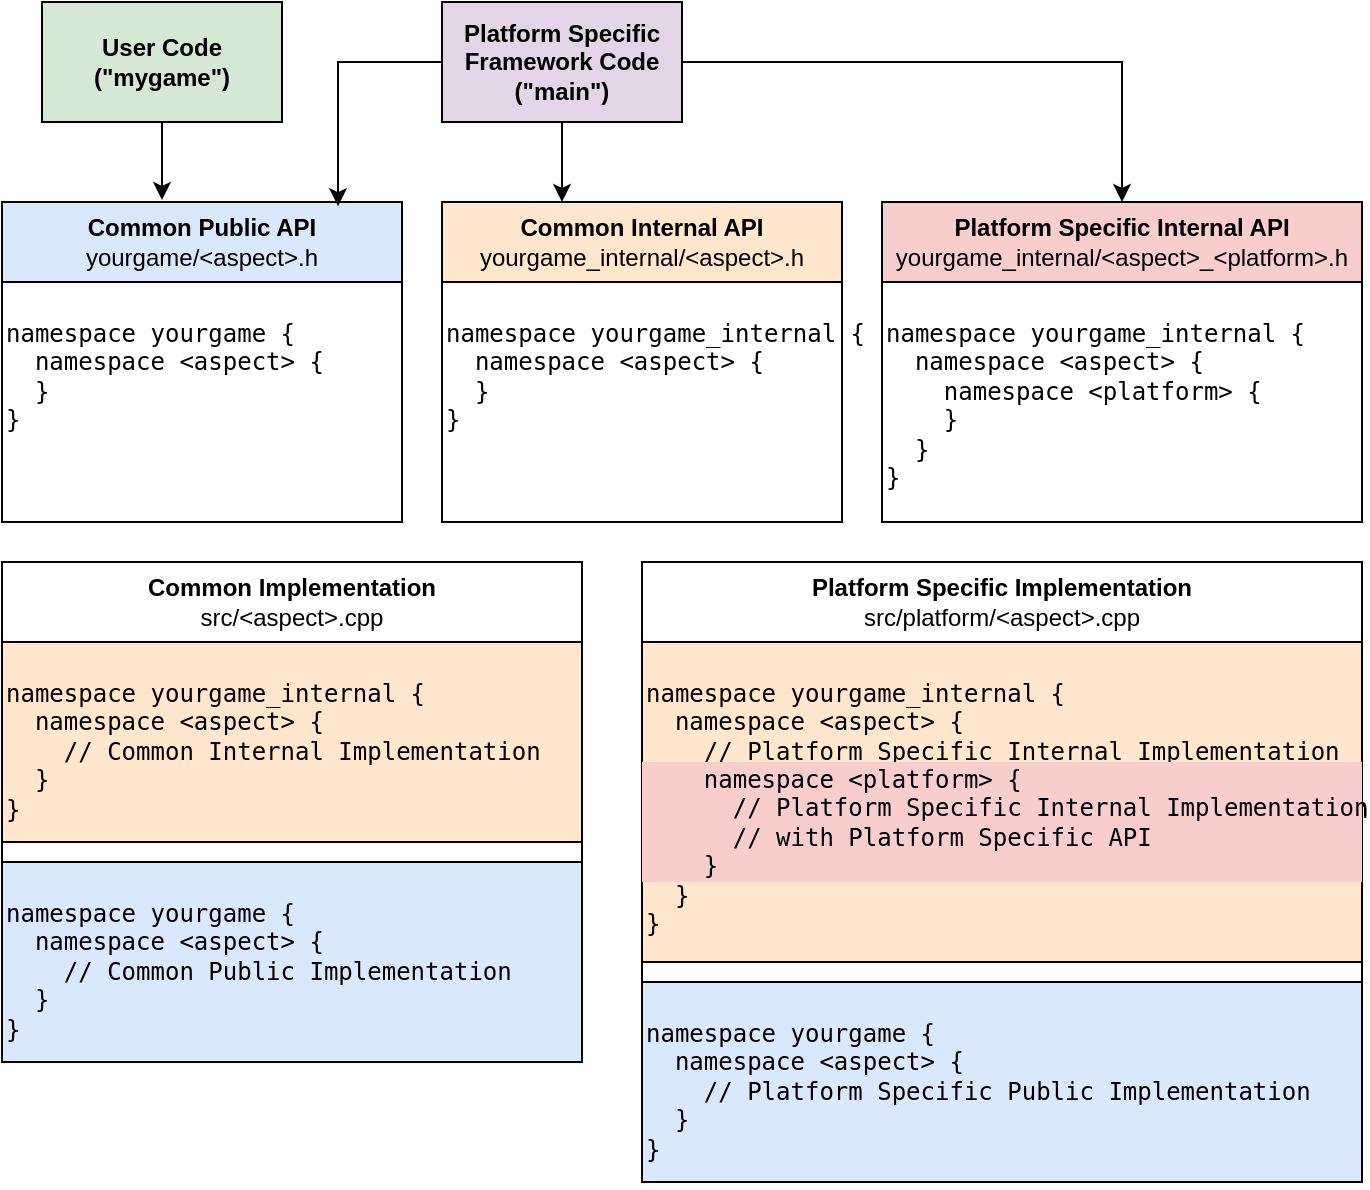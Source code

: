 <mxfile version="24.7.7">
  <diagram name="platform_namespaces" id="CkHTEnF1taCmYiaFYZeK">
    <mxGraphModel dx="1359" dy="906" grid="1" gridSize="10" guides="1" tooltips="1" connect="1" arrows="1" fold="1" page="1" pageScale="1" pageWidth="827" pageHeight="1169" math="0" shadow="0">
      <root>
        <mxCell id="0" />
        <mxCell id="1" parent="0" />
        <mxCell id="Mhy9dfmOikeWYf-RurAn-21" value="&lt;div&gt;&lt;b style=&quot;background-color: initial;&quot;&gt;Common Public API&lt;/b&gt;&lt;br&gt;&lt;/div&gt;&lt;span style=&quot;font-weight: normal;&quot;&gt;yourgame/&amp;lt;aspect&amp;gt;.h&lt;/span&gt;" style="swimlane;whiteSpace=wrap;html=1;startSize=40;fillColor=#dae8fc;strokeColor=default;" parent="1" vertex="1">
          <mxGeometry x="40" y="140" width="200" height="160" as="geometry">
            <mxRectangle x="40" y="40" width="140" height="30" as="alternateBounds" />
          </mxGeometry>
        </mxCell>
        <mxCell id="Mhy9dfmOikeWYf-RurAn-24" style="edgeStyle=orthogonalEdgeStyle;rounded=0;orthogonalLoop=1;jettySize=auto;html=1;exitX=0.5;exitY=1;exitDx=0;exitDy=0;" parent="Mhy9dfmOikeWYf-RurAn-21" edge="1">
          <mxGeometry relative="1" as="geometry">
            <mxPoint x="100" y="200" as="sourcePoint" />
            <mxPoint x="100" y="200" as="targetPoint" />
          </mxGeometry>
        </mxCell>
        <mxCell id="Ud2aYxaD3KzGg5NP4v88-2" value="&lt;pre style=&quot;&quot;&gt;namespace yourgame {&lt;br&gt;&amp;nbsp; namespace &amp;lt;aspect&amp;gt; {&lt;br&gt;  }&lt;br&gt;}&lt;/pre&gt;" style="rounded=0;whiteSpace=wrap;html=1;verticalAlign=top;align=left;" parent="Mhy9dfmOikeWYf-RurAn-21" vertex="1">
          <mxGeometry y="40" width="200" height="120" as="geometry" />
        </mxCell>
        <mxCell id="Ud2aYxaD3KzGg5NP4v88-3" value="&lt;div&gt;&lt;b style=&quot;background-color: initial;&quot;&gt;Common Internal API&lt;/b&gt;&lt;br&gt;&lt;/div&gt;&lt;span style=&quot;font-weight: normal;&quot;&gt;yourgame_internal/&amp;lt;aspect&amp;gt;.h&lt;/span&gt;" style="swimlane;whiteSpace=wrap;html=1;startSize=40;fillColor=#ffe6cc;strokeColor=default;" parent="1" vertex="1">
          <mxGeometry x="260" y="140" width="200" height="160" as="geometry">
            <mxRectangle x="40" y="40" width="140" height="30" as="alternateBounds" />
          </mxGeometry>
        </mxCell>
        <mxCell id="Ud2aYxaD3KzGg5NP4v88-4" style="edgeStyle=orthogonalEdgeStyle;rounded=0;orthogonalLoop=1;jettySize=auto;html=1;exitX=0.5;exitY=1;exitDx=0;exitDy=0;" parent="Ud2aYxaD3KzGg5NP4v88-3" edge="1">
          <mxGeometry relative="1" as="geometry">
            <mxPoint x="100" y="200" as="sourcePoint" />
            <mxPoint x="100" y="200" as="targetPoint" />
          </mxGeometry>
        </mxCell>
        <mxCell id="Ud2aYxaD3KzGg5NP4v88-5" value="&lt;pre style=&quot;&quot;&gt;namespace yourgame_internal {&lt;br&gt;&amp;nbsp; namespace &amp;lt;aspect&amp;gt; {&lt;br&gt;  }&lt;br&gt;}&lt;/pre&gt;" style="rounded=0;whiteSpace=wrap;html=1;verticalAlign=top;align=left;" parent="Ud2aYxaD3KzGg5NP4v88-3" vertex="1">
          <mxGeometry y="40" width="200" height="120" as="geometry" />
        </mxCell>
        <mxCell id="Ud2aYxaD3KzGg5NP4v88-6" value="&lt;div&gt;&lt;b style=&quot;background-color: initial;&quot;&gt;Platform Specific Internal API&lt;/b&gt;&lt;br&gt;&lt;/div&gt;&lt;span style=&quot;font-weight: normal;&quot;&gt;yourgame_internal/&amp;lt;aspect&amp;gt;_&amp;lt;platform&amp;gt;.h&lt;/span&gt;" style="swimlane;whiteSpace=wrap;html=1;startSize=40;fillColor=#f8cecc;strokeColor=default;" parent="1" vertex="1">
          <mxGeometry x="480" y="140" width="240" height="160" as="geometry">
            <mxRectangle x="40" y="40" width="140" height="30" as="alternateBounds" />
          </mxGeometry>
        </mxCell>
        <mxCell id="Ud2aYxaD3KzGg5NP4v88-7" style="edgeStyle=orthogonalEdgeStyle;rounded=0;orthogonalLoop=1;jettySize=auto;html=1;exitX=0.5;exitY=1;exitDx=0;exitDy=0;" parent="Ud2aYxaD3KzGg5NP4v88-6" edge="1">
          <mxGeometry relative="1" as="geometry">
            <mxPoint x="100" y="200" as="sourcePoint" />
            <mxPoint x="100" y="200" as="targetPoint" />
          </mxGeometry>
        </mxCell>
        <mxCell id="Ud2aYxaD3KzGg5NP4v88-8" value="&lt;pre&gt;namespace yourgame_internal {&lt;br&gt;&amp;nbsp; namespace &amp;lt;aspect&amp;gt; {&lt;br&gt;&amp;nbsp; &amp;nbsp; namespace &amp;lt;platform&amp;gt; {&lt;br&gt;&amp;nbsp; &amp;nbsp; }&lt;br&gt;&amp;nbsp; }&lt;br&gt;}&lt;/pre&gt;" style="rounded=0;whiteSpace=wrap;html=1;verticalAlign=top;align=left;" parent="Ud2aYxaD3KzGg5NP4v88-6" vertex="1">
          <mxGeometry y="40" width="240" height="120" as="geometry" />
        </mxCell>
        <mxCell id="Ud2aYxaD3KzGg5NP4v88-9" value="&lt;div&gt;&lt;b style=&quot;background-color: initial;&quot;&gt;Common Implementation&lt;/b&gt;&lt;br&gt;&lt;/div&gt;&lt;span style=&quot;font-weight: normal;&quot;&gt;src/&amp;lt;aspect&amp;gt;.cpp&lt;/span&gt;" style="swimlane;whiteSpace=wrap;html=1;startSize=40;strokeColor=default;" parent="1" vertex="1">
          <mxGeometry x="40" y="320" width="290" height="250" as="geometry">
            <mxRectangle x="40" y="40" width="140" height="30" as="alternateBounds" />
          </mxGeometry>
        </mxCell>
        <mxCell id="Ud2aYxaD3KzGg5NP4v88-10" style="edgeStyle=orthogonalEdgeStyle;rounded=0;orthogonalLoop=1;jettySize=auto;html=1;exitX=0.5;exitY=1;exitDx=0;exitDy=0;" parent="Ud2aYxaD3KzGg5NP4v88-9" edge="1">
          <mxGeometry relative="1" as="geometry">
            <mxPoint x="100" y="200" as="sourcePoint" />
            <mxPoint x="100" y="200" as="targetPoint" />
          </mxGeometry>
        </mxCell>
        <mxCell id="Ud2aYxaD3KzGg5NP4v88-27" value="&lt;pre&gt;namespace yourgame_internal {&lt;br&gt;&amp;nbsp; namespace &amp;lt;aspect&amp;gt; {&lt;br&gt;&amp;nbsp; &amp;nbsp; // Common Internal Implementation&lt;br&gt;&amp;nbsp; }&lt;br&gt;}&lt;br&gt;&lt;/pre&gt;" style="rounded=0;whiteSpace=wrap;html=1;verticalAlign=top;align=left;fillColor=#ffe6cc;strokeColor=default;" parent="Ud2aYxaD3KzGg5NP4v88-9" vertex="1">
          <mxGeometry y="40" width="290" height="100" as="geometry" />
        </mxCell>
        <mxCell id="Ud2aYxaD3KzGg5NP4v88-11" value="&lt;pre&gt;namespace yourgame {&lt;br&gt;&amp;nbsp; namespace &amp;lt;aspect&amp;gt; {&lt;br&gt;&amp;nbsp; &amp;nbsp; // Common Public Implementation&lt;br&gt;&amp;nbsp; }&lt;br&gt;}&lt;/pre&gt;" style="rounded=0;whiteSpace=wrap;html=1;verticalAlign=top;align=left;fillColor=#dae8fc;strokeColor=default;" parent="Ud2aYxaD3KzGg5NP4v88-9" vertex="1">
          <mxGeometry y="150" width="290" height="100" as="geometry" />
        </mxCell>
        <mxCell id="Ud2aYxaD3KzGg5NP4v88-12" value="&lt;div&gt;&lt;b style=&quot;background-color: initial;&quot;&gt;Platform Specific Implementation&lt;/b&gt;&lt;br&gt;&lt;/div&gt;&lt;span style=&quot;font-weight: normal;&quot;&gt;src/platform/&amp;lt;aspect&amp;gt;.cpp&lt;/span&gt;" style="swimlane;whiteSpace=wrap;html=1;startSize=40;strokeColor=default;" parent="1" vertex="1">
          <mxGeometry x="360" y="320" width="360" height="310" as="geometry">
            <mxRectangle x="40" y="40" width="140" height="30" as="alternateBounds" />
          </mxGeometry>
        </mxCell>
        <mxCell id="Ud2aYxaD3KzGg5NP4v88-13" style="edgeStyle=orthogonalEdgeStyle;rounded=0;orthogonalLoop=1;jettySize=auto;html=1;exitX=0.5;exitY=1;exitDx=0;exitDy=0;" parent="Ud2aYxaD3KzGg5NP4v88-12" edge="1">
          <mxGeometry relative="1" as="geometry">
            <mxPoint x="100" y="200" as="sourcePoint" />
            <mxPoint x="100" y="200" as="targetPoint" />
          </mxGeometry>
        </mxCell>
        <mxCell id="Ud2aYxaD3KzGg5NP4v88-14" value="&lt;pre&gt;namespace yourgame_internal {&lt;br&gt;&amp;nbsp; namespace &amp;lt;aspect&amp;gt; {&lt;br&gt;&amp;nbsp; &amp;nbsp; // Platform Specific Internal Implementation&lt;br&gt;&amp;nbsp; &amp;nbsp; namespace &amp;lt;platform&amp;gt; {&lt;br&gt;&amp;nbsp; &amp;nbsp; &amp;nbsp; // Platform Specific Internal Implementation&lt;br&gt;&amp;nbsp; &amp;nbsp; &amp;nbsp; // with Platform Specific API&lt;br&gt;&amp;nbsp; &amp;nbsp; }&lt;br&gt;&amp;nbsp; }&lt;br&gt;}&lt;br&gt;&lt;/pre&gt;" style="rounded=0;whiteSpace=wrap;html=1;verticalAlign=top;align=left;fillColor=#ffe6cc;strokeColor=default;" parent="Ud2aYxaD3KzGg5NP4v88-12" vertex="1">
          <mxGeometry y="40" width="360" height="160" as="geometry" />
        </mxCell>
        <mxCell id="Ud2aYxaD3KzGg5NP4v88-28" value="&lt;pre&gt;namespace yourgame {&lt;br&gt;&amp;nbsp; namespace &amp;lt;aspect&amp;gt; {&lt;br&gt;&amp;nbsp; &amp;nbsp; // Platform Specific Public Implementation&lt;br&gt;&amp;nbsp; }&lt;br&gt;}&lt;/pre&gt;" style="rounded=0;whiteSpace=wrap;html=1;verticalAlign=top;align=left;fillColor=#dae8fc;strokeColor=default;" parent="Ud2aYxaD3KzGg5NP4v88-12" vertex="1">
          <mxGeometry y="210" width="360" height="100" as="geometry" />
        </mxCell>
        <mxCell id="Ud2aYxaD3KzGg5NP4v88-37" value="&lt;pre style=&quot;&quot;&gt;&amp;nbsp; &amp;nbsp; namespace &amp;lt;platform&amp;gt; {&lt;br&gt;&amp;nbsp; &amp;nbsp; &amp;nbsp; // Platform Specific Internal Implementation&lt;br&gt;&amp;nbsp; &amp;nbsp; &amp;nbsp; // with Platform Specific API&lt;br&gt;&amp;nbsp; &amp;nbsp; }&lt;/pre&gt;" style="rounded=0;whiteSpace=wrap;html=1;fillColor=#f8cecc;strokeColor=none;strokeWidth=1;align=left;" parent="Ud2aYxaD3KzGg5NP4v88-12" vertex="1">
          <mxGeometry y="100" width="360" height="60" as="geometry" />
        </mxCell>
        <mxCell id="Ud2aYxaD3KzGg5NP4v88-52" value="&lt;b&gt;User Code (&quot;mygame&quot;)&lt;/b&gt;" style="rounded=0;whiteSpace=wrap;html=1;fillColor=#d5e8d4;strokeColor=default;" parent="1" vertex="1">
          <mxGeometry x="60" y="40" width="120" height="60" as="geometry" />
        </mxCell>
        <mxCell id="Ud2aYxaD3KzGg5NP4v88-56" style="edgeStyle=orthogonalEdgeStyle;rounded=0;orthogonalLoop=1;jettySize=auto;html=1;" parent="1" source="Ud2aYxaD3KzGg5NP4v88-54" target="Ud2aYxaD3KzGg5NP4v88-3" edge="1">
          <mxGeometry relative="1" as="geometry">
            <Array as="points">
              <mxPoint x="360" y="100" />
              <mxPoint x="360" y="100" />
            </Array>
          </mxGeometry>
        </mxCell>
        <mxCell id="Ud2aYxaD3KzGg5NP4v88-58" style="edgeStyle=orthogonalEdgeStyle;rounded=0;orthogonalLoop=1;jettySize=auto;html=1;entryX=0.5;entryY=0;entryDx=0;entryDy=0;" parent="1" source="Ud2aYxaD3KzGg5NP4v88-54" target="Ud2aYxaD3KzGg5NP4v88-6" edge="1">
          <mxGeometry relative="1" as="geometry" />
        </mxCell>
        <mxCell id="Ud2aYxaD3KzGg5NP4v88-54" value="&lt;b&gt;Platform Specific Framework Code (&quot;main&quot;)&lt;/b&gt;" style="rounded=0;whiteSpace=wrap;html=1;fillColor=#e1d5e7;strokeColor=default;" parent="1" vertex="1">
          <mxGeometry x="260" y="40" width="120" height="60" as="geometry" />
        </mxCell>
        <mxCell id="LJSQXvAlbtGrMZhqtavF-1" style="edgeStyle=orthogonalEdgeStyle;rounded=0;orthogonalLoop=1;jettySize=auto;html=1;" parent="1" source="Ud2aYxaD3KzGg5NP4v88-52" edge="1">
          <mxGeometry relative="1" as="geometry">
            <mxPoint x="120" y="139" as="targetPoint" />
          </mxGeometry>
        </mxCell>
        <mxCell id="LJSQXvAlbtGrMZhqtavF-2" style="edgeStyle=orthogonalEdgeStyle;rounded=0;orthogonalLoop=1;jettySize=auto;html=1;entryX=0.84;entryY=0.013;entryDx=0;entryDy=0;entryPerimeter=0;" parent="1" source="Ud2aYxaD3KzGg5NP4v88-54" target="Mhy9dfmOikeWYf-RurAn-21" edge="1">
          <mxGeometry relative="1" as="geometry" />
        </mxCell>
      </root>
    </mxGraphModel>
  </diagram>
</mxfile>
